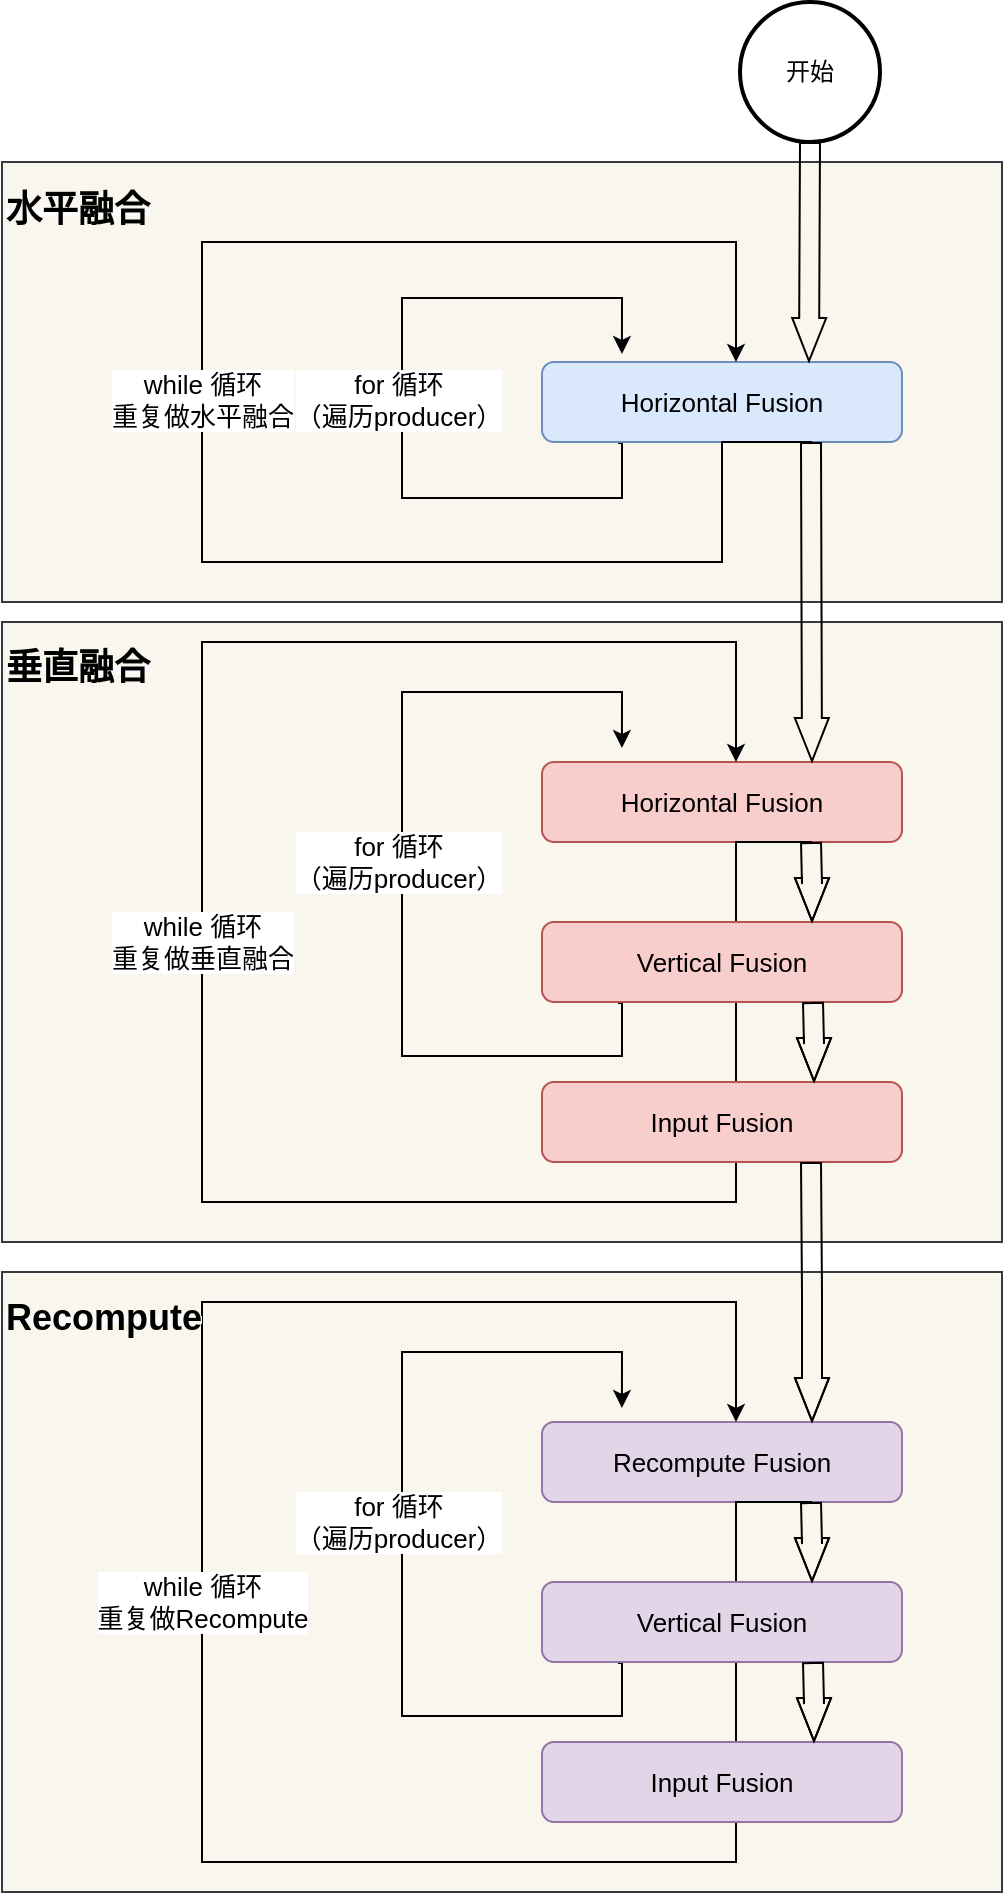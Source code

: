 <mxfile version="21.2.9" type="github">
  <diagram id="C5RBs43oDa-KdzZeNtuy" name="Page-1">
    <mxGraphModel dx="1434" dy="1939" grid="1" gridSize="10" guides="1" tooltips="1" connect="1" arrows="1" fold="1" page="1" pageScale="1" pageWidth="827" pageHeight="1169" math="0" shadow="0">
      <root>
        <mxCell id="WIyWlLk6GJQsqaUBKTNV-0" />
        <mxCell id="WIyWlLk6GJQsqaUBKTNV-1" parent="WIyWlLk6GJQsqaUBKTNV-0" />
        <mxCell id="5qFwOOP0-v9RnZ_ejQs6-36" value="&lt;h2 style=&quot;line-height: 20%;&quot;&gt;&lt;br&gt;&lt;/h2&gt;" style="rounded=0;whiteSpace=wrap;html=1;align=left;strokeColor=#36393d;fillColor=#f9f7ed;" parent="WIyWlLk6GJQsqaUBKTNV-1" vertex="1">
          <mxGeometry x="10" y="585" width="500" height="310" as="geometry" />
        </mxCell>
        <mxCell id="5qFwOOP0-v9RnZ_ejQs6-34" value="&lt;h2 style=&quot;line-height: 20%;&quot;&gt;&lt;br&gt;&lt;/h2&gt;" style="rounded=0;whiteSpace=wrap;html=1;align=left;strokeColor=#36393d;fillColor=#f9f7ed;" parent="WIyWlLk6GJQsqaUBKTNV-1" vertex="1">
          <mxGeometry x="10" y="260" width="500" height="310" as="geometry" />
        </mxCell>
        <mxCell id="5qFwOOP0-v9RnZ_ejQs6-32" value="&lt;h2 style=&quot;line-height: 20%;&quot;&gt;&lt;br&gt;&lt;/h2&gt;" style="rounded=0;whiteSpace=wrap;html=1;align=left;strokeColor=#36393d;fillColor=#f9f7ed;" parent="WIyWlLk6GJQsqaUBKTNV-1" vertex="1">
          <mxGeometry x="10" y="30" width="500" height="220" as="geometry" />
        </mxCell>
        <mxCell id="5qFwOOP0-v9RnZ_ejQs6-5" style="edgeStyle=orthogonalEdgeStyle;rounded=0;orthogonalLoop=1;jettySize=auto;html=1;entryX=0.333;entryY=-0.05;entryDx=0;entryDy=0;entryPerimeter=0;exitX=0.317;exitY=1.063;exitDx=0;exitDy=0;exitPerimeter=0;" parent="WIyWlLk6GJQsqaUBKTNV-1" edge="1">
          <mxGeometry relative="1" as="geometry">
            <mxPoint x="319.96" y="126" as="targetPoint" />
            <mxPoint x="318.04" y="170.52" as="sourcePoint" />
            <Array as="points">
              <mxPoint x="320" y="171" />
              <mxPoint x="320" y="198" />
              <mxPoint x="210" y="198" />
              <mxPoint x="210" y="98" />
              <mxPoint x="320" y="98" />
            </Array>
          </mxGeometry>
        </mxCell>
        <mxCell id="5qFwOOP0-v9RnZ_ejQs6-6" value="for 循环&lt;br style=&quot;box-sizing: initial; -webkit-tap-highlight-color: rgba(0, 0, 0, 0); font-size: 13px;&quot;&gt;（遍历producer）" style="edgeLabel;html=1;align=center;verticalAlign=middle;resizable=0;points=[];fontSize=13;" parent="5qFwOOP0-v9RnZ_ejQs6-5" vertex="1" connectable="0">
          <mxGeometry x="0.178" y="2" relative="1" as="geometry">
            <mxPoint y="34" as="offset" />
          </mxGeometry>
        </mxCell>
        <mxCell id="WIyWlLk6GJQsqaUBKTNV-3" value="Horizontal Fusion" style="rounded=1;whiteSpace=wrap;html=1;fontSize=13;glass=0;strokeWidth=1;shadow=0;fillColor=#dae8fc;strokeColor=#6c8ebf;" parent="WIyWlLk6GJQsqaUBKTNV-1" vertex="1">
          <mxGeometry x="280" y="130" width="180" height="40" as="geometry" />
        </mxCell>
        <mxCell id="5qFwOOP0-v9RnZ_ejQs6-1" value="开始" style="strokeWidth=2;html=1;shape=mxgraph.flowchart.start_2;whiteSpace=wrap;" parent="WIyWlLk6GJQsqaUBKTNV-1" vertex="1">
          <mxGeometry x="379" y="-50" width="70" height="70" as="geometry" />
        </mxCell>
        <mxCell id="5qFwOOP0-v9RnZ_ejQs6-7" style="edgeStyle=orthogonalEdgeStyle;rounded=0;orthogonalLoop=1;jettySize=auto;html=1;exitX=0.75;exitY=1;exitDx=0;exitDy=0;" parent="WIyWlLk6GJQsqaUBKTNV-1" source="WIyWlLk6GJQsqaUBKTNV-3" edge="1">
          <mxGeometry relative="1" as="geometry">
            <mxPoint x="377" y="130" as="targetPoint" />
            <mxPoint x="347" y="200" as="sourcePoint" />
            <Array as="points">
              <mxPoint x="370" y="230" />
              <mxPoint x="110" y="230" />
              <mxPoint x="110" y="70" />
              <mxPoint x="377" y="70" />
            </Array>
          </mxGeometry>
        </mxCell>
        <mxCell id="5qFwOOP0-v9RnZ_ejQs6-8" value="&lt;font style=&quot;font-size: 13px;&quot;&gt;while 循环&lt;br style=&quot;box-sizing: initial; -webkit-tap-highlight-color: rgba(0, 0, 0, 0);&quot;&gt;重复做水平融合&lt;/font&gt;" style="edgeLabel;html=1;align=center;verticalAlign=middle;resizable=0;points=[];" parent="5qFwOOP0-v9RnZ_ejQs6-7" vertex="1" connectable="0">
          <mxGeometry x="0.178" y="2" relative="1" as="geometry">
            <mxPoint x="2" y="56" as="offset" />
          </mxGeometry>
        </mxCell>
        <mxCell id="5qFwOOP0-v9RnZ_ejQs6-9" style="edgeStyle=orthogonalEdgeStyle;rounded=0;orthogonalLoop=1;jettySize=auto;html=1;entryX=0.333;entryY=-0.05;entryDx=0;entryDy=0;entryPerimeter=0;exitX=0.211;exitY=1.088;exitDx=0;exitDy=0;exitPerimeter=0;" parent="WIyWlLk6GJQsqaUBKTNV-1" edge="1">
          <mxGeometry relative="1" as="geometry">
            <mxPoint x="319.96" y="323" as="targetPoint" />
            <mxPoint x="317.98" y="450.52" as="sourcePoint" />
            <Array as="points">
              <mxPoint x="320" y="451" />
              <mxPoint x="320" y="477" />
              <mxPoint x="210" y="477" />
              <mxPoint x="210" y="295" />
              <mxPoint x="320" y="295" />
            </Array>
          </mxGeometry>
        </mxCell>
        <mxCell id="5qFwOOP0-v9RnZ_ejQs6-10" value="for 循环&lt;br style=&quot;box-sizing: initial; -webkit-tap-highlight-color: rgba(0, 0, 0, 0); font-size: 13px;&quot;&gt;（遍历producer）" style="edgeLabel;html=1;align=center;verticalAlign=middle;resizable=0;points=[];fontSize=13;" parent="5qFwOOP0-v9RnZ_ejQs6-9" vertex="1" connectable="0">
          <mxGeometry x="0.178" y="2" relative="1" as="geometry">
            <mxPoint y="34" as="offset" />
          </mxGeometry>
        </mxCell>
        <mxCell id="5qFwOOP0-v9RnZ_ejQs6-11" value="Horizontal Fusion" style="rounded=1;whiteSpace=wrap;html=1;fontSize=13;glass=0;strokeWidth=1;shadow=0;fillColor=#f8cecc;strokeColor=#b85450;" parent="WIyWlLk6GJQsqaUBKTNV-1" vertex="1">
          <mxGeometry x="280" y="330" width="180" height="40" as="geometry" />
        </mxCell>
        <mxCell id="5qFwOOP0-v9RnZ_ejQs6-12" style="edgeStyle=orthogonalEdgeStyle;rounded=0;orthogonalLoop=1;jettySize=auto;html=1;exitX=0.75;exitY=1;exitDx=0;exitDy=0;" parent="WIyWlLk6GJQsqaUBKTNV-1" source="5qFwOOP0-v9RnZ_ejQs6-11" edge="1">
          <mxGeometry relative="1" as="geometry">
            <mxPoint x="377" y="330" as="targetPoint" />
            <mxPoint x="347" y="400" as="sourcePoint" />
            <Array as="points">
              <mxPoint x="377" y="370" />
              <mxPoint x="377" y="550" />
              <mxPoint x="110" y="550" />
              <mxPoint x="110" y="270" />
              <mxPoint x="377" y="270" />
            </Array>
          </mxGeometry>
        </mxCell>
        <mxCell id="5qFwOOP0-v9RnZ_ejQs6-13" value="while 循环&lt;br style=&quot;box-sizing: initial; -webkit-tap-highlight-color: rgba(0, 0, 0, 0); font-size: 13px;&quot;&gt;重复做垂直融合" style="edgeLabel;html=1;align=center;verticalAlign=middle;resizable=0;points=[];fontSize=13;" parent="5qFwOOP0-v9RnZ_ejQs6-12" vertex="1" connectable="0">
          <mxGeometry x="0.178" y="2" relative="1" as="geometry">
            <mxPoint x="2" y="28" as="offset" />
          </mxGeometry>
        </mxCell>
        <mxCell id="5qFwOOP0-v9RnZ_ejQs6-16" style="edgeStyle=orthogonalEdgeStyle;rounded=0;orthogonalLoop=1;jettySize=auto;html=1;exitX=0.5;exitY=1;exitDx=0;exitDy=0;exitPerimeter=0;entryX=0.75;entryY=0;entryDx=0;entryDy=0;shape=flexArrow;endWidth=6;endSize=6.83;" parent="WIyWlLk6GJQsqaUBKTNV-1" target="5qFwOOP0-v9RnZ_ejQs6-11" edge="1">
          <mxGeometry relative="1" as="geometry">
            <mxPoint x="414.5" y="170" as="sourcePoint" />
            <mxPoint x="414.5" y="270" as="targetPoint" />
          </mxGeometry>
        </mxCell>
        <mxCell id="5qFwOOP0-v9RnZ_ejQs6-17" value="Vertical Fusion" style="rounded=1;whiteSpace=wrap;html=1;fontSize=13;glass=0;strokeWidth=1;shadow=0;fillColor=#f8cecc;strokeColor=#b85450;" parent="WIyWlLk6GJQsqaUBKTNV-1" vertex="1">
          <mxGeometry x="280" y="410" width="180" height="40" as="geometry" />
        </mxCell>
        <mxCell id="5qFwOOP0-v9RnZ_ejQs6-18" value="Input Fusion" style="rounded=1;whiteSpace=wrap;html=1;fontSize=13;glass=0;strokeWidth=1;shadow=0;fillColor=#f8cecc;strokeColor=#b85450;" parent="WIyWlLk6GJQsqaUBKTNV-1" vertex="1">
          <mxGeometry x="280" y="490" width="180" height="40" as="geometry" />
        </mxCell>
        <mxCell id="5qFwOOP0-v9RnZ_ejQs6-19" style="edgeStyle=orthogonalEdgeStyle;rounded=0;orthogonalLoop=1;jettySize=auto;html=1;exitX=0.5;exitY=1;exitDx=0;exitDy=0;exitPerimeter=0;shape=flexArrow;endWidth=6;endSize=6.83;" parent="WIyWlLk6GJQsqaUBKTNV-1" edge="1">
          <mxGeometry relative="1" as="geometry">
            <mxPoint x="414.5" y="370" as="sourcePoint" />
            <mxPoint x="415" y="410" as="targetPoint" />
          </mxGeometry>
        </mxCell>
        <mxCell id="5qFwOOP0-v9RnZ_ejQs6-20" style="edgeStyle=orthogonalEdgeStyle;rounded=0;orthogonalLoop=1;jettySize=auto;html=1;exitX=0.5;exitY=1;exitDx=0;exitDy=0;exitPerimeter=0;shape=flexArrow;endWidth=6;endSize=6.83;" parent="WIyWlLk6GJQsqaUBKTNV-1" edge="1">
          <mxGeometry relative="1" as="geometry">
            <mxPoint x="415.5" y="450" as="sourcePoint" />
            <mxPoint x="416" y="490" as="targetPoint" />
          </mxGeometry>
        </mxCell>
        <mxCell id="5qFwOOP0-v9RnZ_ejQs6-21" style="edgeStyle=orthogonalEdgeStyle;rounded=0;orthogonalLoop=1;jettySize=auto;html=1;entryX=0.333;entryY=-0.05;entryDx=0;entryDy=0;entryPerimeter=0;exitX=0.211;exitY=1.088;exitDx=0;exitDy=0;exitPerimeter=0;" parent="WIyWlLk6GJQsqaUBKTNV-1" edge="1">
          <mxGeometry relative="1" as="geometry">
            <mxPoint x="319.96" y="653" as="targetPoint" />
            <mxPoint x="317.98" y="780.52" as="sourcePoint" />
            <Array as="points">
              <mxPoint x="320" y="781" />
              <mxPoint x="320" y="807" />
              <mxPoint x="210" y="807" />
              <mxPoint x="210" y="625" />
              <mxPoint x="320" y="625" />
            </Array>
          </mxGeometry>
        </mxCell>
        <mxCell id="5qFwOOP0-v9RnZ_ejQs6-22" value="for 循环&lt;br style=&quot;box-sizing: initial; -webkit-tap-highlight-color: rgba(0, 0, 0, 0); font-size: 13px;&quot;&gt;（遍历producer）" style="edgeLabel;html=1;align=center;verticalAlign=middle;resizable=0;points=[];fontSize=13;" parent="5qFwOOP0-v9RnZ_ejQs6-21" vertex="1" connectable="0">
          <mxGeometry x="0.178" y="2" relative="1" as="geometry">
            <mxPoint y="34" as="offset" />
          </mxGeometry>
        </mxCell>
        <mxCell id="5qFwOOP0-v9RnZ_ejQs6-23" value="Recompute Fusion" style="rounded=1;whiteSpace=wrap;html=1;fontSize=13;glass=0;strokeWidth=1;shadow=0;fillColor=#e1d5e7;strokeColor=#9673a6;" parent="WIyWlLk6GJQsqaUBKTNV-1" vertex="1">
          <mxGeometry x="280" y="660" width="180" height="40" as="geometry" />
        </mxCell>
        <mxCell id="5qFwOOP0-v9RnZ_ejQs6-24" style="edgeStyle=orthogonalEdgeStyle;rounded=0;orthogonalLoop=1;jettySize=auto;html=1;exitX=0.75;exitY=1;exitDx=0;exitDy=0;" parent="WIyWlLk6GJQsqaUBKTNV-1" source="5qFwOOP0-v9RnZ_ejQs6-23" edge="1">
          <mxGeometry relative="1" as="geometry">
            <mxPoint x="377" y="660" as="targetPoint" />
            <mxPoint x="347" y="730" as="sourcePoint" />
            <Array as="points">
              <mxPoint x="377" y="700" />
              <mxPoint x="377" y="880" />
              <mxPoint x="110" y="880" />
              <mxPoint x="110" y="600" />
              <mxPoint x="377" y="600" />
            </Array>
          </mxGeometry>
        </mxCell>
        <mxCell id="5qFwOOP0-v9RnZ_ejQs6-25" value="while 循环&lt;br style=&quot;box-sizing: initial; -webkit-tap-highlight-color: rgba(0, 0, 0, 0); font-size: 13px;&quot;&gt;重复做Recompute" style="edgeLabel;html=1;align=center;verticalAlign=middle;resizable=0;points=[];fontSize=13;" parent="5qFwOOP0-v9RnZ_ejQs6-24" vertex="1" connectable="0">
          <mxGeometry x="0.178" y="2" relative="1" as="geometry">
            <mxPoint x="2" y="28" as="offset" />
          </mxGeometry>
        </mxCell>
        <mxCell id="5qFwOOP0-v9RnZ_ejQs6-26" value="Vertical Fusion" style="rounded=1;whiteSpace=wrap;html=1;fontSize=13;glass=0;strokeWidth=1;shadow=0;fillColor=#e1d5e7;strokeColor=#9673a6;" parent="WIyWlLk6GJQsqaUBKTNV-1" vertex="1">
          <mxGeometry x="280" y="740" width="180" height="40" as="geometry" />
        </mxCell>
        <mxCell id="5qFwOOP0-v9RnZ_ejQs6-27" value="Input Fusion" style="rounded=1;whiteSpace=wrap;html=1;fontSize=13;glass=0;strokeWidth=1;shadow=0;fillColor=#e1d5e7;strokeColor=#9673a6;" parent="WIyWlLk6GJQsqaUBKTNV-1" vertex="1">
          <mxGeometry x="280" y="820" width="180" height="40" as="geometry" />
        </mxCell>
        <mxCell id="5qFwOOP0-v9RnZ_ejQs6-28" style="edgeStyle=orthogonalEdgeStyle;rounded=0;orthogonalLoop=1;jettySize=auto;html=1;exitX=0.5;exitY=1;exitDx=0;exitDy=0;exitPerimeter=0;shape=flexArrow;endWidth=6;endSize=6.83;" parent="WIyWlLk6GJQsqaUBKTNV-1" edge="1">
          <mxGeometry relative="1" as="geometry">
            <mxPoint x="414.5" y="700" as="sourcePoint" />
            <mxPoint x="415" y="740" as="targetPoint" />
          </mxGeometry>
        </mxCell>
        <mxCell id="5qFwOOP0-v9RnZ_ejQs6-29" style="edgeStyle=orthogonalEdgeStyle;rounded=0;orthogonalLoop=1;jettySize=auto;html=1;exitX=0.5;exitY=1;exitDx=0;exitDy=0;exitPerimeter=0;shape=flexArrow;endWidth=6;endSize=6.83;" parent="WIyWlLk6GJQsqaUBKTNV-1" edge="1">
          <mxGeometry relative="1" as="geometry">
            <mxPoint x="415.5" y="780" as="sourcePoint" />
            <mxPoint x="416" y="820" as="targetPoint" />
          </mxGeometry>
        </mxCell>
        <mxCell id="5qFwOOP0-v9RnZ_ejQs6-30" style="edgeStyle=orthogonalEdgeStyle;rounded=0;orthogonalLoop=1;jettySize=auto;html=1;exitX=0.5;exitY=1;exitDx=0;exitDy=0;exitPerimeter=0;shape=flexArrow;endWidth=6;endSize=6.83;" parent="WIyWlLk6GJQsqaUBKTNV-1" edge="1">
          <mxGeometry relative="1" as="geometry">
            <mxPoint x="414.5" y="530" as="sourcePoint" />
            <mxPoint x="415" y="660" as="targetPoint" />
          </mxGeometry>
        </mxCell>
        <mxCell id="5qFwOOP0-v9RnZ_ejQs6-33" value="&lt;meta charset=&quot;utf-8&quot;&gt;&lt;h2 style=&quot;border-color: var(--border-color); color: rgb(0, 0, 0); font-family: Helvetica; font-style: normal; font-variant-ligatures: normal; font-variant-caps: normal; letter-spacing: normal; orphans: 2; text-align: left; text-indent: 0px; text-transform: none; widows: 2; word-spacing: 0px; -webkit-text-stroke-width: 0px; background-color: rgb(251, 251, 251); text-decoration-thickness: initial; text-decoration-style: initial; text-decoration-color: initial; line-height: 3.6px;&quot;&gt;水平融合&lt;/h2&gt;" style="text;whiteSpace=wrap;html=1;" parent="WIyWlLk6GJQsqaUBKTNV-1" vertex="1">
          <mxGeometry x="10" y="31" width="90" height="50" as="geometry" />
        </mxCell>
        <mxCell id="5qFwOOP0-v9RnZ_ejQs6-35" value="&lt;h2 style=&quot;border-color: var(--border-color); color: rgb(0, 0, 0); font-family: Helvetica; font-style: normal; font-variant-ligatures: normal; font-variant-caps: normal; letter-spacing: normal; orphans: 2; text-align: left; text-indent: 0px; text-transform: none; widows: 2; word-spacing: 0px; -webkit-text-stroke-width: 0px; background-color: rgb(251, 251, 251); text-decoration-thickness: initial; text-decoration-style: initial; text-decoration-color: initial; line-height: 3.6px;&quot;&gt;垂直融合&lt;/h2&gt;" style="text;whiteSpace=wrap;html=1;" parent="WIyWlLk6GJQsqaUBKTNV-1" vertex="1">
          <mxGeometry x="10" y="260" width="90" height="50" as="geometry" />
        </mxCell>
        <mxCell id="5qFwOOP0-v9RnZ_ejQs6-37" value="&lt;h2 style=&quot;border-color: var(--border-color); color: rgb(0, 0, 0); font-family: Helvetica; font-style: normal; font-variant-ligatures: normal; font-variant-caps: normal; letter-spacing: normal; orphans: 2; text-align: left; text-indent: 0px; text-transform: none; widows: 2; word-spacing: 0px; -webkit-text-stroke-width: 0px; background-color: rgb(251, 251, 251); text-decoration-thickness: initial; text-decoration-style: initial; text-decoration-color: initial; line-height: 3.6px;&quot;&gt;Recompute&lt;/h2&gt;" style="text;whiteSpace=wrap;html=1;" parent="WIyWlLk6GJQsqaUBKTNV-1" vertex="1">
          <mxGeometry x="10" y="585" width="90" height="50" as="geometry" />
        </mxCell>
        <mxCell id="5qFwOOP0-v9RnZ_ejQs6-40" style="edgeStyle=orthogonalEdgeStyle;rounded=0;orthogonalLoop=1;jettySize=auto;html=1;shape=flexArrow;endWidth=6;endSize=6.83;exitX=0.5;exitY=1;exitDx=0;exitDy=0;exitPerimeter=0;" parent="WIyWlLk6GJQsqaUBKTNV-1" source="5qFwOOP0-v9RnZ_ejQs6-1" edge="1">
          <mxGeometry relative="1" as="geometry">
            <mxPoint x="414" y="60" as="sourcePoint" />
            <mxPoint x="413.5" y="130" as="targetPoint" />
          </mxGeometry>
        </mxCell>
      </root>
    </mxGraphModel>
  </diagram>
</mxfile>
